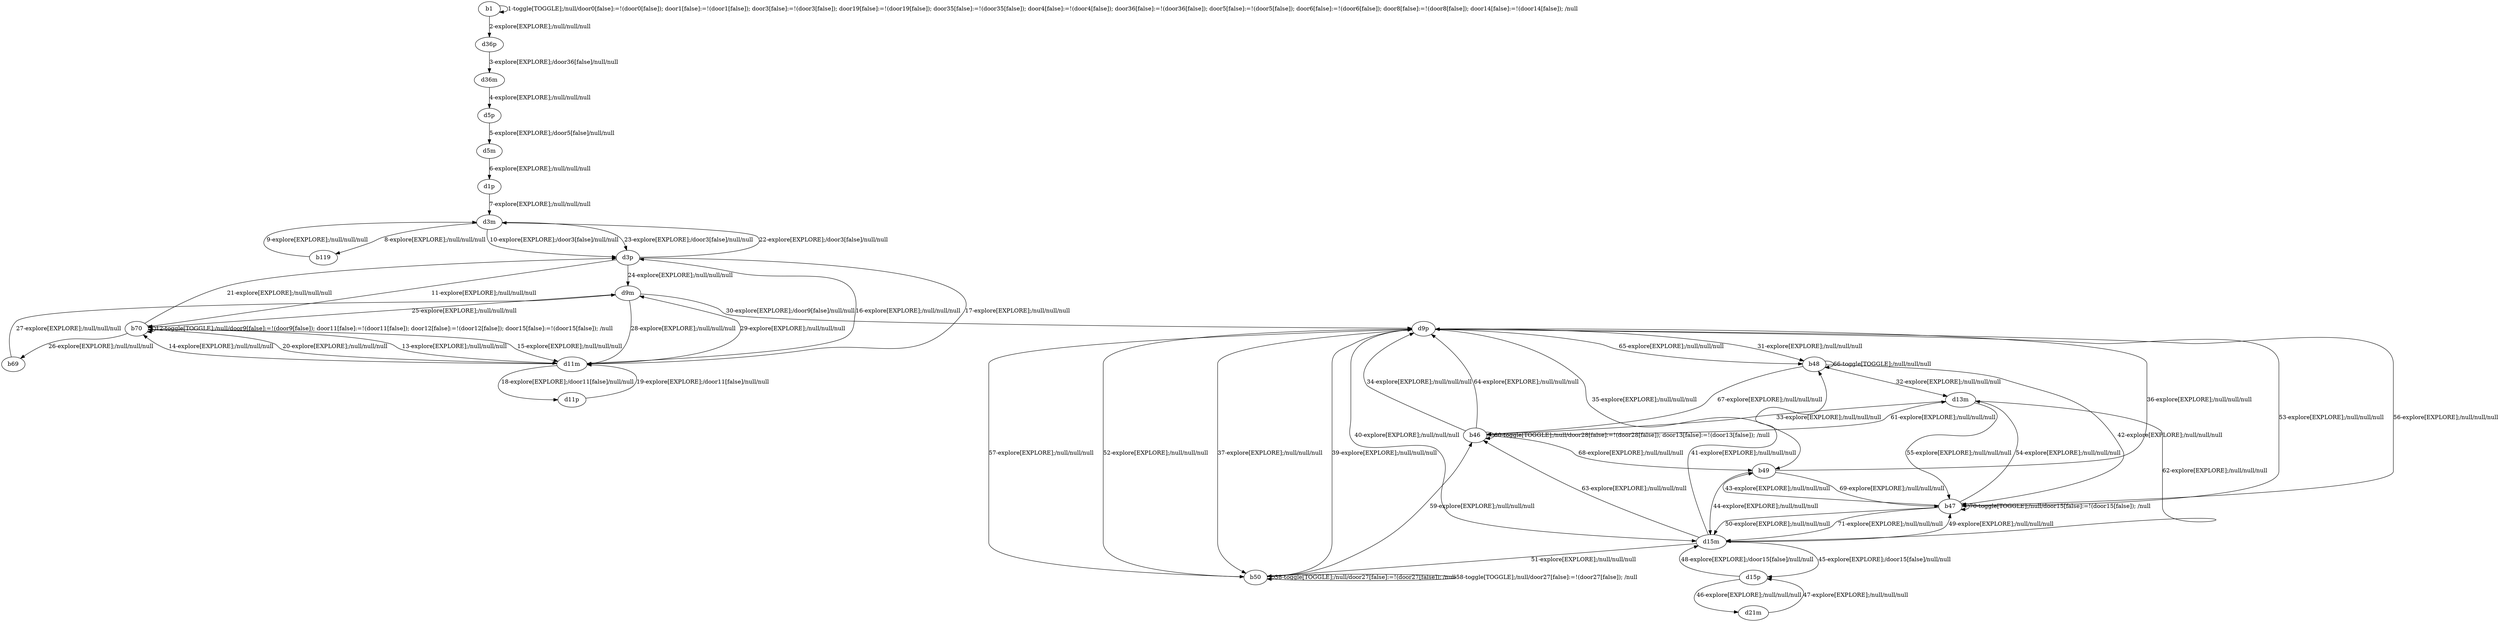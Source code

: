 # Total number of goals covered by this test: 2
# b48 --> b47
# b50 --> d9p

digraph g {
"b1" -> "b1" [label = "1-toggle[TOGGLE];/null/door0[false]:=!(door0[false]); door1[false]:=!(door1[false]); door3[false]:=!(door3[false]); door19[false]:=!(door19[false]); door35[false]:=!(door35[false]); door4[false]:=!(door4[false]); door36[false]:=!(door36[false]); door5[false]:=!(door5[false]); door6[false]:=!(door6[false]); door8[false]:=!(door8[false]); door14[false]:=!(door14[false]); /null"];
"b1" -> "d36p" [label = "2-explore[EXPLORE];/null/null/null"];
"d36p" -> "d36m" [label = "3-explore[EXPLORE];/door36[false]/null/null"];
"d36m" -> "d5p" [label = "4-explore[EXPLORE];/null/null/null"];
"d5p" -> "d5m" [label = "5-explore[EXPLORE];/door5[false]/null/null"];
"d5m" -> "d1p" [label = "6-explore[EXPLORE];/null/null/null"];
"d1p" -> "d3m" [label = "7-explore[EXPLORE];/null/null/null"];
"d3m" -> "b119" [label = "8-explore[EXPLORE];/null/null/null"];
"b119" -> "d3m" [label = "9-explore[EXPLORE];/null/null/null"];
"d3m" -> "d3p" [label = "10-explore[EXPLORE];/door3[false]/null/null"];
"d3p" -> "b70" [label = "11-explore[EXPLORE];/null/null/null"];
"b70" -> "b70" [label = "12-toggle[TOGGLE];/null/door9[false]:=!(door9[false]); door11[false]:=!(door11[false]); door12[false]:=!(door12[false]); door15[false]:=!(door15[false]); /null"];
"b70" -> "d11m" [label = "13-explore[EXPLORE];/null/null/null"];
"d11m" -> "b70" [label = "14-explore[EXPLORE];/null/null/null"];
"b70" -> "d11m" [label = "15-explore[EXPLORE];/null/null/null"];
"d11m" -> "d3p" [label = "16-explore[EXPLORE];/null/null/null"];
"d3p" -> "d11m" [label = "17-explore[EXPLORE];/null/null/null"];
"d11m" -> "d11p" [label = "18-explore[EXPLORE];/door11[false]/null/null"];
"d11p" -> "d11m" [label = "19-explore[EXPLORE];/door11[false]/null/null"];
"d11m" -> "b70" [label = "20-explore[EXPLORE];/null/null/null"];
"b70" -> "d3p" [label = "21-explore[EXPLORE];/null/null/null"];
"d3p" -> "d3m" [label = "22-explore[EXPLORE];/door3[false]/null/null"];
"d3m" -> "d3p" [label = "23-explore[EXPLORE];/door3[false]/null/null"];
"d3p" -> "d9m" [label = "24-explore[EXPLORE];/null/null/null"];
"d9m" -> "b70" [label = "25-explore[EXPLORE];/null/null/null"];
"b70" -> "b69" [label = "26-explore[EXPLORE];/null/null/null"];
"b69" -> "d9m" [label = "27-explore[EXPLORE];/null/null/null"];
"d9m" -> "d11m" [label = "28-explore[EXPLORE];/null/null/null"];
"d11m" -> "d9m" [label = "29-explore[EXPLORE];/null/null/null"];
"d9m" -> "d9p" [label = "30-explore[EXPLORE];/door9[false]/null/null"];
"d9p" -> "b48" [label = "31-explore[EXPLORE];/null/null/null"];
"b48" -> "d13m" [label = "32-explore[EXPLORE];/null/null/null"];
"d13m" -> "b46" [label = "33-explore[EXPLORE];/null/null/null"];
"b46" -> "d9p" [label = "34-explore[EXPLORE];/null/null/null"];
"d9p" -> "b49" [label = "35-explore[EXPLORE];/null/null/null"];
"b49" -> "d9p" [label = "36-explore[EXPLORE];/null/null/null"];
"d9p" -> "b50" [label = "37-explore[EXPLORE];/null/null/null"];
"b50" -> "b50" [label = "38-toggle[TOGGLE];/null/door27[false]:=!(door27[false]); /null"];
"b50" -> "d9p" [label = "39-explore[EXPLORE];/null/null/null"];
"d9p" -> "d15m" [label = "40-explore[EXPLORE];/null/null/null"];
"d15m" -> "b48" [label = "41-explore[EXPLORE];/null/null/null"];
"b48" -> "b47" [label = "42-explore[EXPLORE];/null/null/null"];
"b47" -> "b49" [label = "43-explore[EXPLORE];/null/null/null"];
"b49" -> "d15m" [label = "44-explore[EXPLORE];/null/null/null"];
"d15m" -> "d15p" [label = "45-explore[EXPLORE];/door15[false]/null/null"];
"d15p" -> "d21m" [label = "46-explore[EXPLORE];/null/null/null"];
"d21m" -> "d15p" [label = "47-explore[EXPLORE];/null/null/null"];
"d15p" -> "d15m" [label = "48-explore[EXPLORE];/door15[false]/null/null"];
"d15m" -> "b47" [label = "49-explore[EXPLORE];/null/null/null"];
"b47" -> "d15m" [label = "50-explore[EXPLORE];/null/null/null"];
"d15m" -> "b50" [label = "51-explore[EXPLORE];/null/null/null"];
"b50" -> "d9p" [label = "52-explore[EXPLORE];/null/null/null"];
"d9p" -> "b47" [label = "53-explore[EXPLORE];/null/null/null"];
"b47" -> "d13m" [label = "54-explore[EXPLORE];/null/null/null"];
"d13m" -> "b47" [label = "55-explore[EXPLORE];/null/null/null"];
"b47" -> "d9p" [label = "56-explore[EXPLORE];/null/null/null"];
"d9p" -> "b50" [label = "57-explore[EXPLORE];/null/null/null"];
"b50" -> "b50" [label = "58-toggle[TOGGLE];/null/door27[false]:=!(door27[false]); /null"];
"b50" -> "b46" [label = "59-explore[EXPLORE];/null/null/null"];
"b46" -> "b46" [label = "60-toggle[TOGGLE];/null/door28[false]:=!(door28[false]); door13[false]:=!(door13[false]); /null"];
"b46" -> "d13m" [label = "61-explore[EXPLORE];/null/null/null"];
"d13m" -> "d15m" [label = "62-explore[EXPLORE];/null/null/null"];
"d15m" -> "b46" [label = "63-explore[EXPLORE];/null/null/null"];
"b46" -> "d9p" [label = "64-explore[EXPLORE];/null/null/null"];
"d9p" -> "b48" [label = "65-explore[EXPLORE];/null/null/null"];
"b48" -> "b48" [label = "66-toggle[TOGGLE];/null/null/null"];
"b48" -> "b46" [label = "67-explore[EXPLORE];/null/null/null"];
"b46" -> "b49" [label = "68-explore[EXPLORE];/null/null/null"];
"b49" -> "b47" [label = "69-explore[EXPLORE];/null/null/null"];
"b47" -> "b47" [label = "70-toggle[TOGGLE];/null/door15[false]:=!(door15[false]); /null"];
"b47" -> "d15m" [label = "71-explore[EXPLORE];/null/null/null"];
}